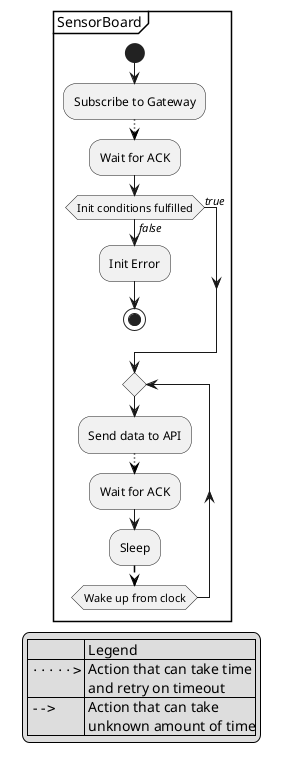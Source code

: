 @startuml IoT902-ActDiag-SensorBoard

legend
    | | Legend |
    | ""⸱⸱⸱⸱⸱>"" | Action that can take time \n and retry on timeout|
    | ""-->""  | Action that can take \n unknown amount of time|
endlegend


group SensorBoard
    start
        :Subscribe to Gateway;
        -[#black,dotted]->
        :Wait for ACK;
        if (Init conditions fulfilled) then (//false//)
            :Init Error;
            stop
        else (//true//)
        endif
    repeat
    :Send data to API;
    -[#black,dotted]->
    :Wait for ACK;
    :Sleep;
    -[#black,dashed]->
    repeat while(Wake up from clock);
    detach
end group

@enduml
